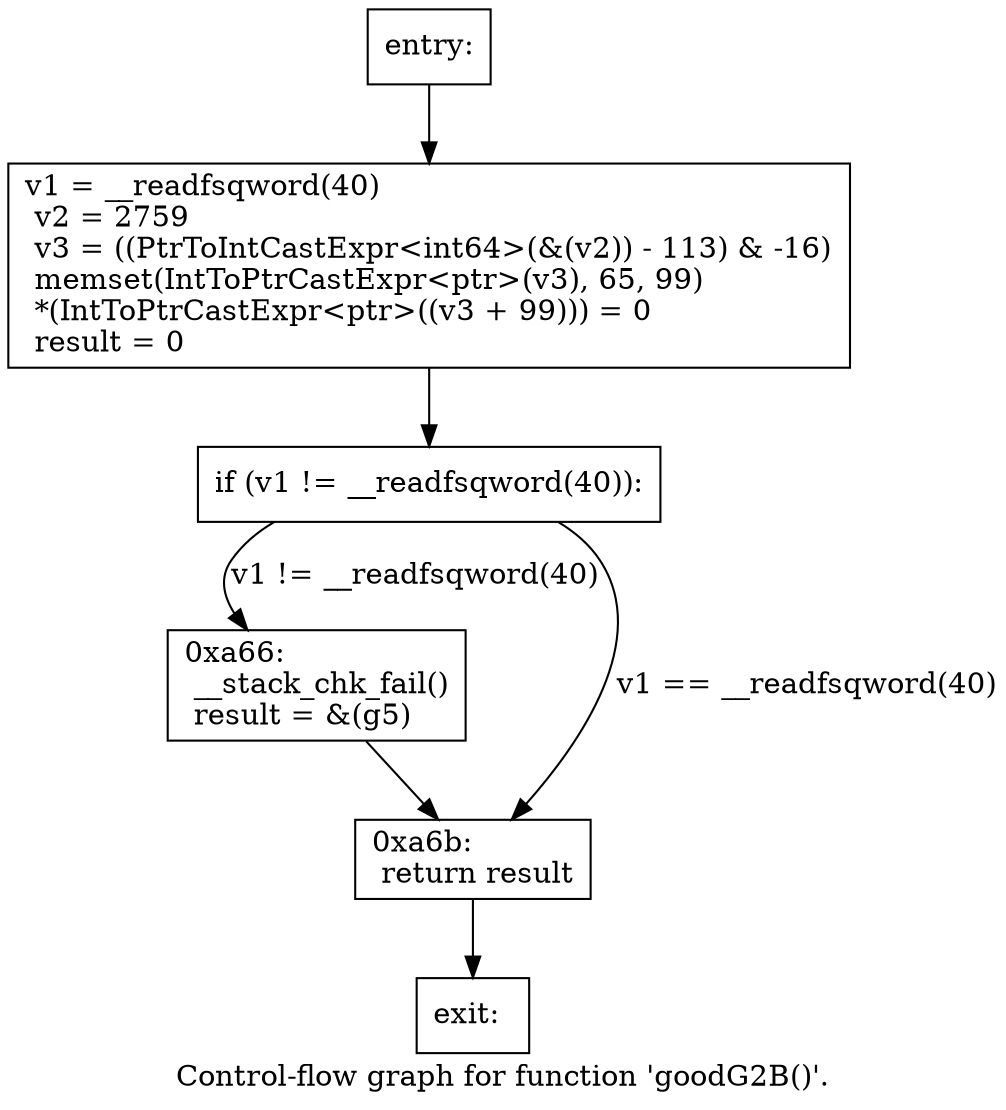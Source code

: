 digraph "Control-flow graph for function 'goodG2B()'." {
  label="Control-flow graph for function 'goodG2B()'.";
  node [shape=record];

  Node0774B940 [label="{entry:\l}"];
  Node0774B940 -> Node0774C168;
  Node0774C168 [label="{  v1 = __readfsqword(40)\l  v2 = 2759\l  v3 = ((PtrToIntCastExpr\<int64\>(&(v2)) - 113) & -16)\l  memset(IntToPtrCastExpr\<ptr\>(v3), 65, 99)\l  *(IntToPtrCastExpr\<ptr\>((v3 + 99))) = 0\l  result = 0\l}"];
  Node0774C168 -> Node0774C318;
  Node0774C318 [label="{  if (v1 != __readfsqword(40)):\l}"];
  Node0774C318 -> Node0774BE08 [label="v1 != __readfsqword(40)"];
  Node0774C318 -> Node0774BC58 [label="v1 == __readfsqword(40)"];
  Node0774BE08 [label="{0xa66:\l  __stack_chk_fail()\l  result = &(g5)\l}"];
  Node0774BE08 -> Node0774BC58;
  Node0774BC58 [label="{0xa6b:\l  return result\l}"];
  Node0774BC58 -> Node0774C000;
  Node0774C000 [label="{exit:\l}"];

}
